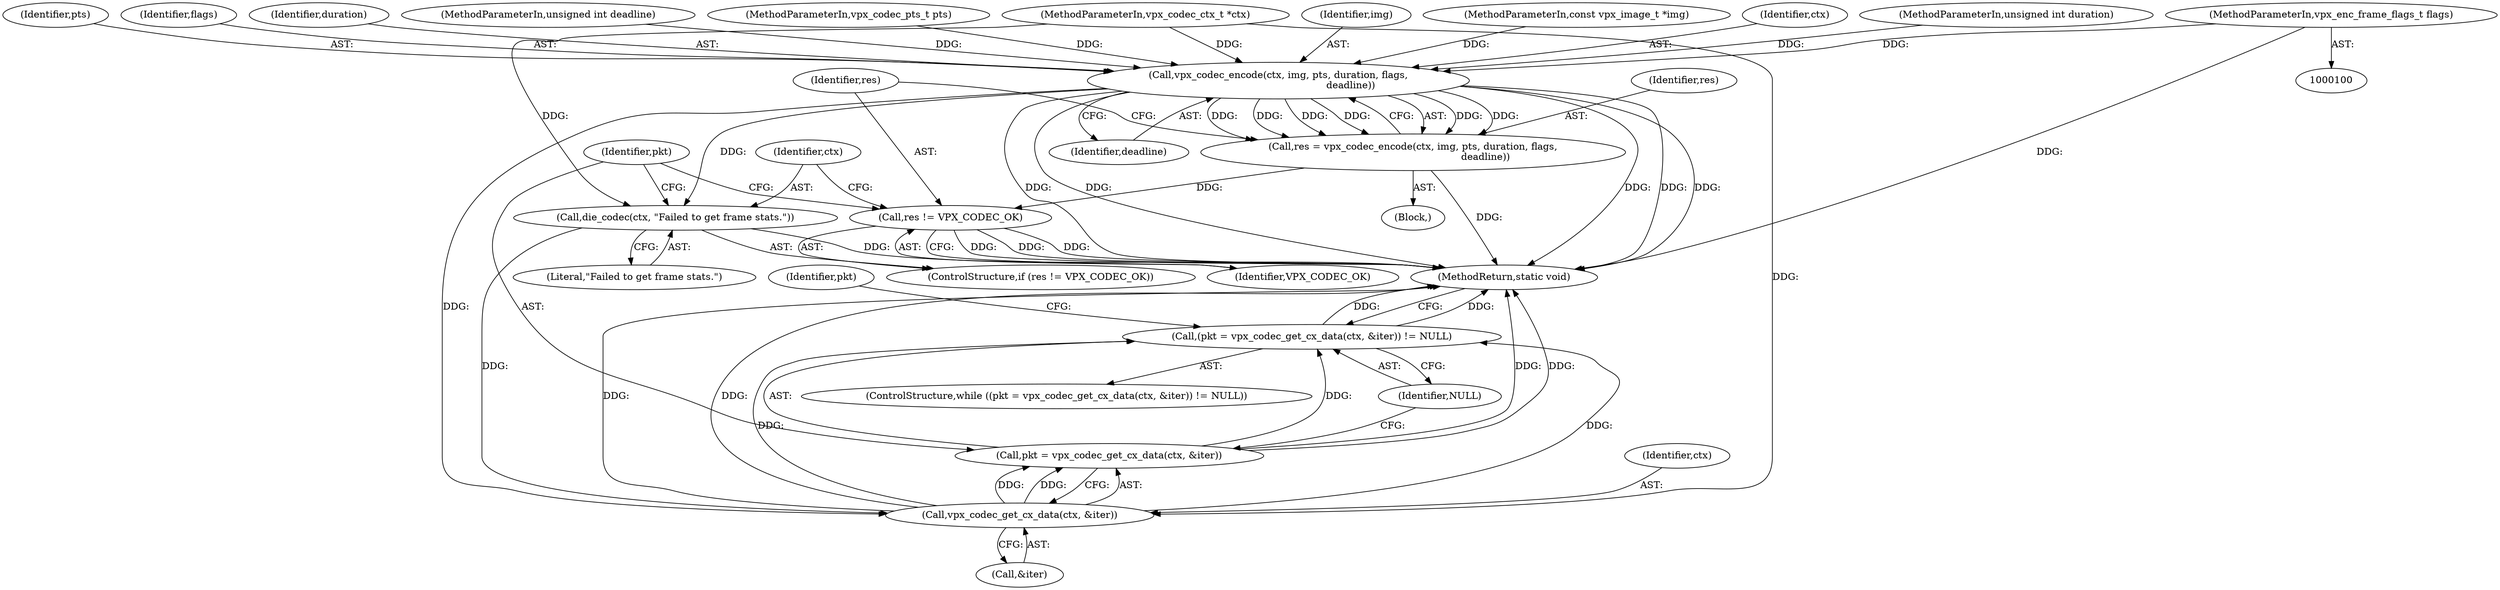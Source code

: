 digraph "1_Android_5a9753fca56f0eeb9f61e342b2fccffc364f9426_17@del" {
"1000105" [label="(MethodParameterIn,vpx_enc_frame_flags_t flags)"];
"1000120" [label="(Call,vpx_codec_encode(ctx, img, pts, duration, flags,\n                                               deadline))"];
"1000118" [label="(Call,res = vpx_codec_encode(ctx, img, pts, duration, flags,\n                                               deadline))"];
"1000128" [label="(Call,res != VPX_CODEC_OK)"];
"1000131" [label="(Call,die_codec(ctx, \"Failed to get frame stats.\"))"];
"1000138" [label="(Call,vpx_codec_get_cx_data(ctx, &iter))"];
"1000135" [label="(Call,(pkt = vpx_codec_get_cx_data(ctx, &iter)) != NULL)"];
"1000136" [label="(Call,pkt = vpx_codec_get_cx_data(ctx, &iter))"];
"1000122" [label="(Identifier,img)"];
"1000200" [label="(MethodReturn,static void)"];
"1000102" [label="(MethodParameterIn,const vpx_image_t *img)"];
"1000121" [label="(Identifier,ctx)"];
"1000136" [label="(Call,pkt = vpx_codec_get_cx_data(ctx, &iter))"];
"1000127" [label="(ControlStructure,if (res != VPX_CODEC_OK))"];
"1000147" [label="(Identifier,pkt)"];
"1000138" [label="(Call,vpx_codec_get_cx_data(ctx, &iter))"];
"1000135" [label="(Call,(pkt = vpx_codec_get_cx_data(ctx, &iter)) != NULL)"];
"1000104" [label="(MethodParameterIn,unsigned int duration)"];
"1000134" [label="(ControlStructure,while ((pkt = vpx_codec_get_cx_data(ctx, &iter)) != NULL))"];
"1000133" [label="(Literal,\"Failed to get frame stats.\")"];
"1000131" [label="(Call,die_codec(ctx, \"Failed to get frame stats.\"))"];
"1000119" [label="(Identifier,res)"];
"1000139" [label="(Identifier,ctx)"];
"1000129" [label="(Identifier,res)"];
"1000132" [label="(Identifier,ctx)"];
"1000120" [label="(Call,vpx_codec_encode(ctx, img, pts, duration, flags,\n                                               deadline))"];
"1000142" [label="(Identifier,NULL)"];
"1000123" [label="(Identifier,pts)"];
"1000101" [label="(MethodParameterIn,vpx_codec_ctx_t *ctx)"];
"1000118" [label="(Call,res = vpx_codec_encode(ctx, img, pts, duration, flags,\n                                               deadline))"];
"1000140" [label="(Call,&iter)"];
"1000126" [label="(Identifier,deadline)"];
"1000108" [label="(Block,)"];
"1000137" [label="(Identifier,pkt)"];
"1000130" [label="(Identifier,VPX_CODEC_OK)"];
"1000125" [label="(Identifier,flags)"];
"1000124" [label="(Identifier,duration)"];
"1000106" [label="(MethodParameterIn,unsigned int deadline)"];
"1000128" [label="(Call,res != VPX_CODEC_OK)"];
"1000105" [label="(MethodParameterIn,vpx_enc_frame_flags_t flags)"];
"1000103" [label="(MethodParameterIn,vpx_codec_pts_t pts)"];
"1000105" -> "1000100"  [label="AST: "];
"1000105" -> "1000200"  [label="DDG: "];
"1000105" -> "1000120"  [label="DDG: "];
"1000120" -> "1000118"  [label="AST: "];
"1000120" -> "1000126"  [label="CFG: "];
"1000121" -> "1000120"  [label="AST: "];
"1000122" -> "1000120"  [label="AST: "];
"1000123" -> "1000120"  [label="AST: "];
"1000124" -> "1000120"  [label="AST: "];
"1000125" -> "1000120"  [label="AST: "];
"1000126" -> "1000120"  [label="AST: "];
"1000118" -> "1000120"  [label="CFG: "];
"1000120" -> "1000200"  [label="DDG: "];
"1000120" -> "1000200"  [label="DDG: "];
"1000120" -> "1000200"  [label="DDG: "];
"1000120" -> "1000200"  [label="DDG: "];
"1000120" -> "1000200"  [label="DDG: "];
"1000120" -> "1000118"  [label="DDG: "];
"1000120" -> "1000118"  [label="DDG: "];
"1000120" -> "1000118"  [label="DDG: "];
"1000120" -> "1000118"  [label="DDG: "];
"1000120" -> "1000118"  [label="DDG: "];
"1000120" -> "1000118"  [label="DDG: "];
"1000101" -> "1000120"  [label="DDG: "];
"1000102" -> "1000120"  [label="DDG: "];
"1000103" -> "1000120"  [label="DDG: "];
"1000104" -> "1000120"  [label="DDG: "];
"1000106" -> "1000120"  [label="DDG: "];
"1000120" -> "1000131"  [label="DDG: "];
"1000120" -> "1000138"  [label="DDG: "];
"1000118" -> "1000108"  [label="AST: "];
"1000119" -> "1000118"  [label="AST: "];
"1000129" -> "1000118"  [label="CFG: "];
"1000118" -> "1000200"  [label="DDG: "];
"1000118" -> "1000128"  [label="DDG: "];
"1000128" -> "1000127"  [label="AST: "];
"1000128" -> "1000130"  [label="CFG: "];
"1000129" -> "1000128"  [label="AST: "];
"1000130" -> "1000128"  [label="AST: "];
"1000132" -> "1000128"  [label="CFG: "];
"1000137" -> "1000128"  [label="CFG: "];
"1000128" -> "1000200"  [label="DDG: "];
"1000128" -> "1000200"  [label="DDG: "];
"1000128" -> "1000200"  [label="DDG: "];
"1000131" -> "1000127"  [label="AST: "];
"1000131" -> "1000133"  [label="CFG: "];
"1000132" -> "1000131"  [label="AST: "];
"1000133" -> "1000131"  [label="AST: "];
"1000137" -> "1000131"  [label="CFG: "];
"1000131" -> "1000200"  [label="DDG: "];
"1000101" -> "1000131"  [label="DDG: "];
"1000131" -> "1000138"  [label="DDG: "];
"1000138" -> "1000136"  [label="AST: "];
"1000138" -> "1000140"  [label="CFG: "];
"1000139" -> "1000138"  [label="AST: "];
"1000140" -> "1000138"  [label="AST: "];
"1000136" -> "1000138"  [label="CFG: "];
"1000138" -> "1000200"  [label="DDG: "];
"1000138" -> "1000200"  [label="DDG: "];
"1000138" -> "1000135"  [label="DDG: "];
"1000138" -> "1000135"  [label="DDG: "];
"1000138" -> "1000136"  [label="DDG: "];
"1000138" -> "1000136"  [label="DDG: "];
"1000101" -> "1000138"  [label="DDG: "];
"1000135" -> "1000134"  [label="AST: "];
"1000135" -> "1000142"  [label="CFG: "];
"1000136" -> "1000135"  [label="AST: "];
"1000142" -> "1000135"  [label="AST: "];
"1000147" -> "1000135"  [label="CFG: "];
"1000200" -> "1000135"  [label="CFG: "];
"1000135" -> "1000200"  [label="DDG: "];
"1000135" -> "1000200"  [label="DDG: "];
"1000136" -> "1000135"  [label="DDG: "];
"1000137" -> "1000136"  [label="AST: "];
"1000142" -> "1000136"  [label="CFG: "];
"1000136" -> "1000200"  [label="DDG: "];
"1000136" -> "1000200"  [label="DDG: "];
}
